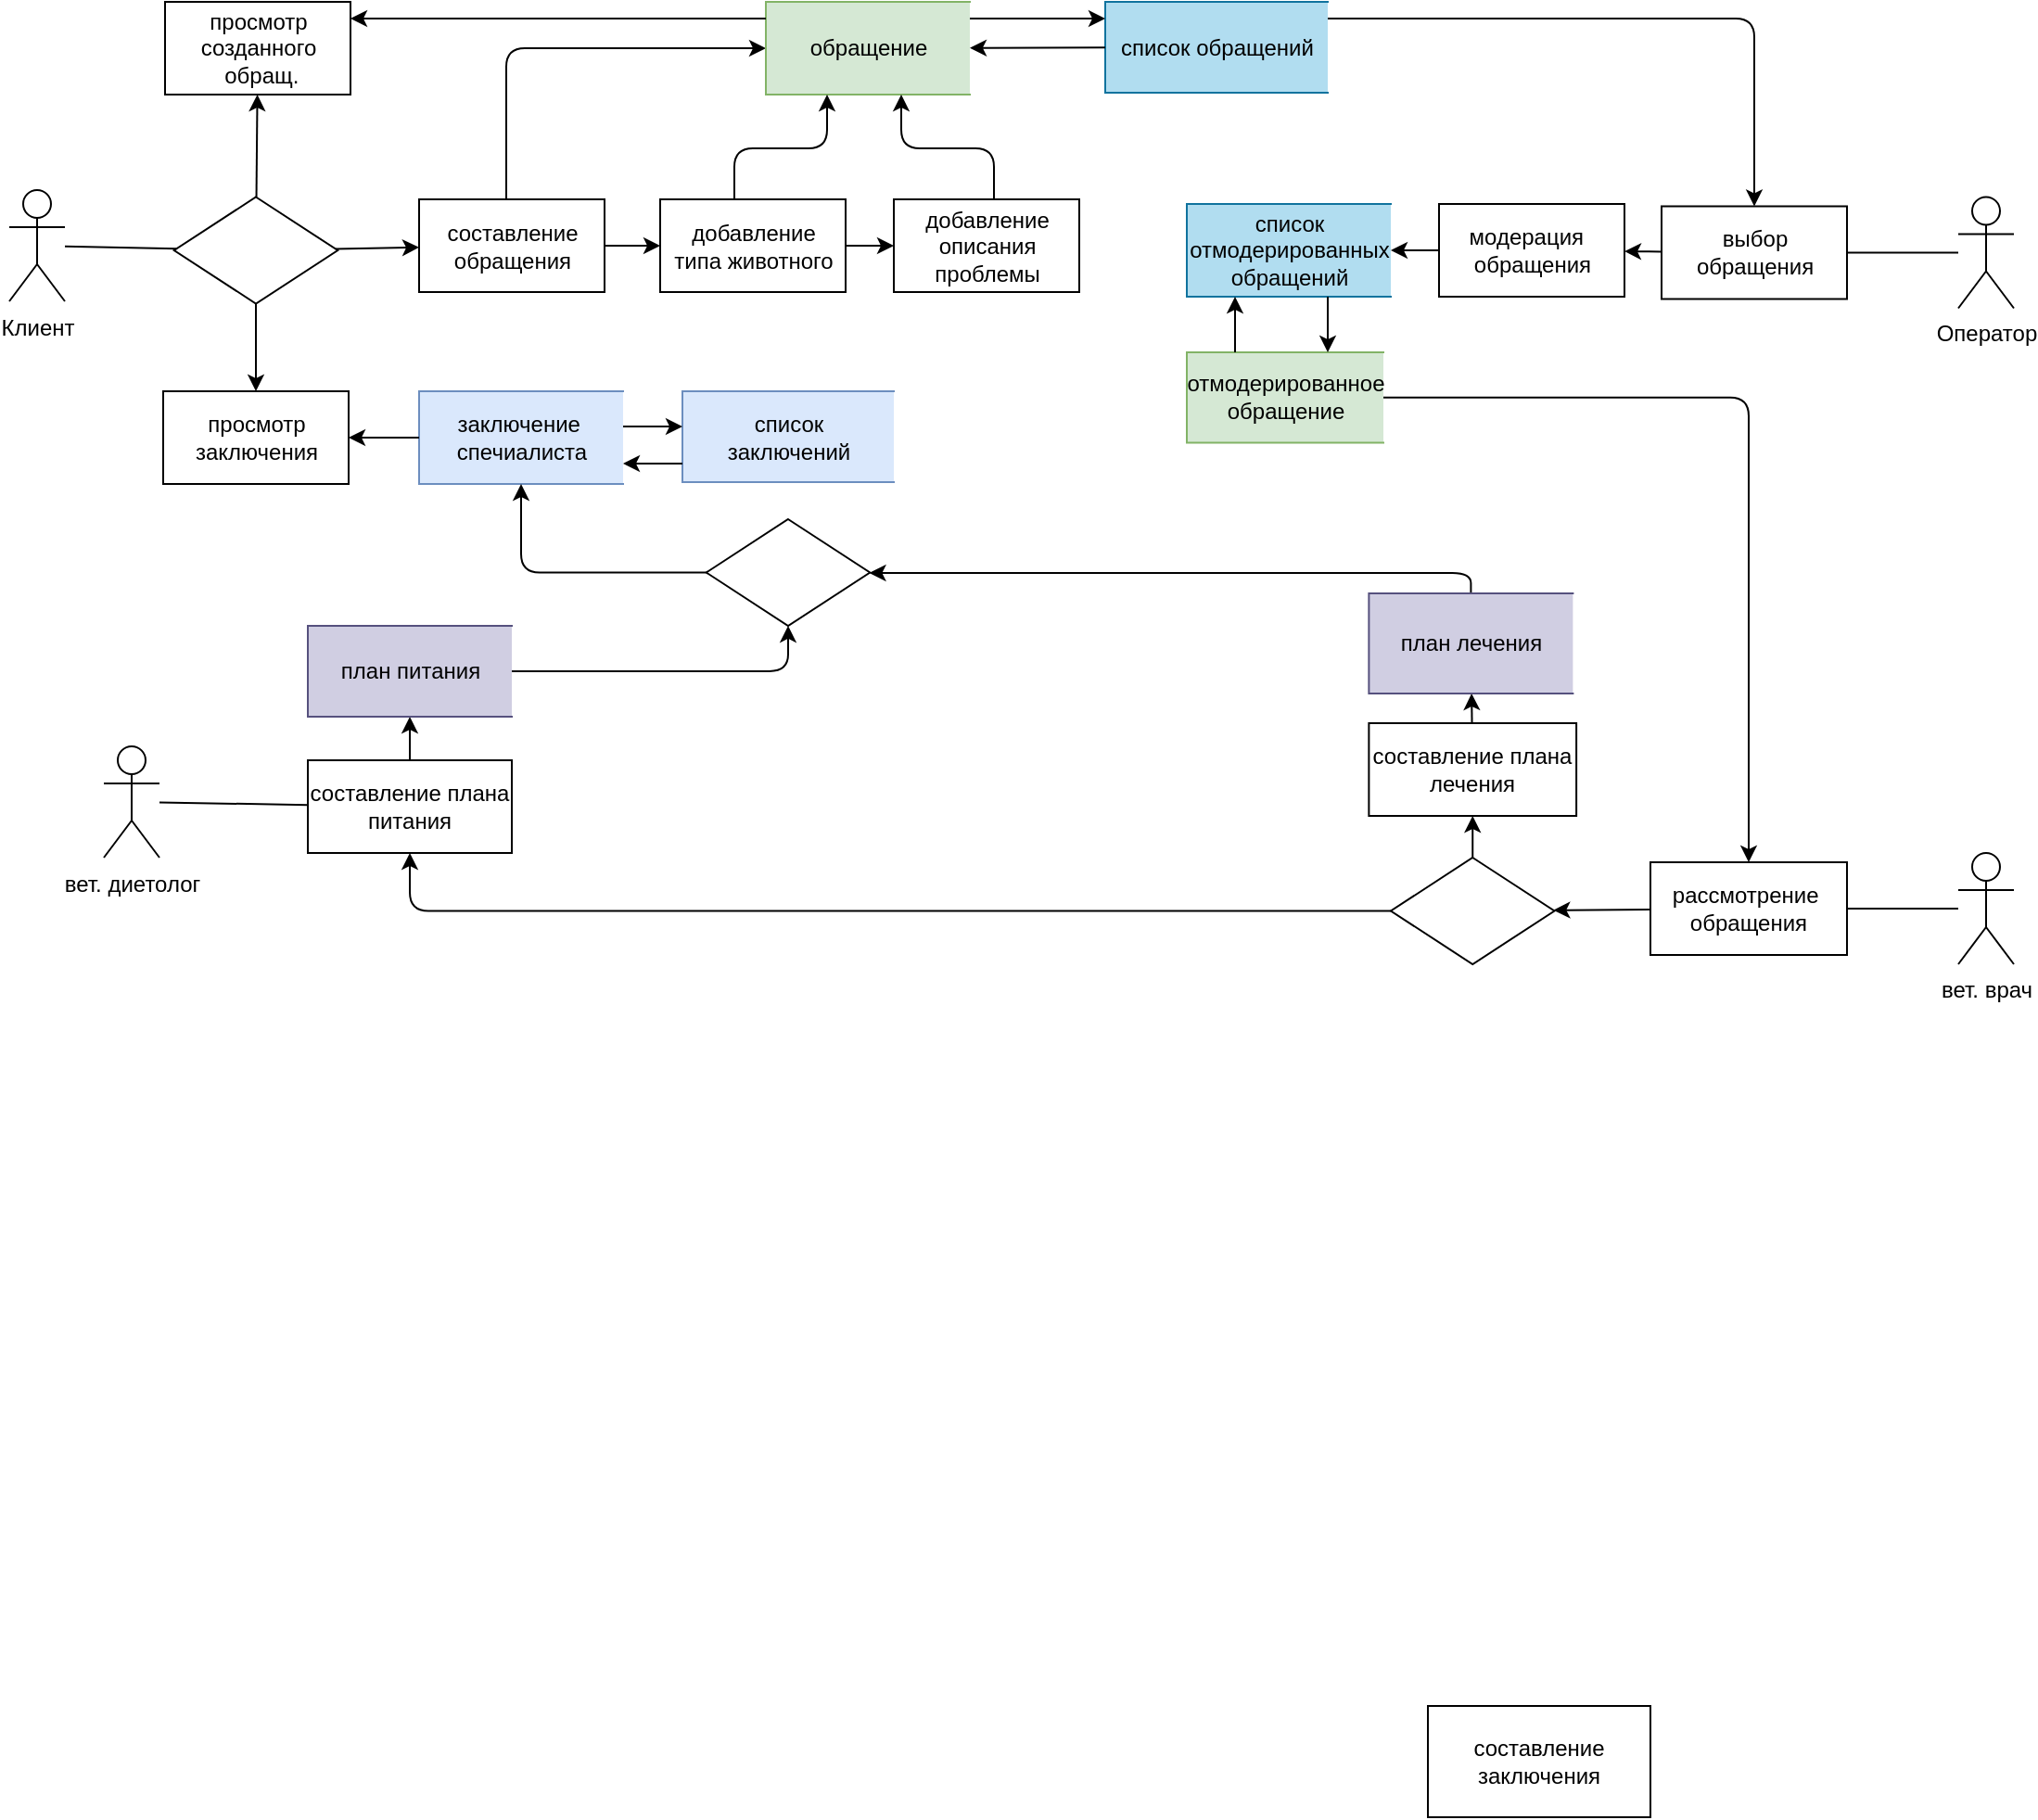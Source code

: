 <mxfile version="13.9.9" type="device"><diagram id="j2fxM-sFjxdly1YEMKlo" name="Страница 1"><mxGraphModel dx="2021" dy="528" grid="1" gridSize="10" guides="1" tooltips="1" connect="1" arrows="1" fold="1" page="1" pageScale="1" pageWidth="1169" pageHeight="1654" math="0" shadow="0"><root><mxCell id="0"/><mxCell id="1" parent="0"/><mxCell id="SkLQpkn3maGRPMSLVxLG-39" value="Клиент" style="shape=umlActor;verticalLabelPosition=bottom;verticalAlign=top;html=1;outlineConnect=0;" parent="1" vertex="1"><mxGeometry x="-41" y="102.5" width="30" height="60" as="geometry"/></mxCell><mxCell id="SkLQpkn3maGRPMSLVxLG-42" value="добавление&lt;br&gt;типа животного" style="html=1;dashed=0;whitespace=wrap;" parent="1" vertex="1"><mxGeometry x="310" y="107.5" width="100" height="50" as="geometry"/></mxCell><mxCell id="SkLQpkn3maGRPMSLVxLG-47" value="" style="endArrow=classic;html=1;" parent="1" source="SkLQpkn3maGRPMSLVxLG-40" target="SkLQpkn3maGRPMSLVxLG-42" edge="1"><mxGeometry width="50" height="50" relative="1" as="geometry"><mxPoint x="410" y="138.5" as="sourcePoint"/><mxPoint x="460" y="88.5" as="targetPoint"/></mxGeometry></mxCell><mxCell id="SkLQpkn3maGRPMSLVxLG-49" value="Оператор" style="shape=umlActor;verticalLabelPosition=bottom;verticalAlign=top;html=1;outlineConnect=0;" parent="1" vertex="1"><mxGeometry x="1010" y="106.25" width="30" height="60" as="geometry"/></mxCell><mxCell id="SkLQpkn3maGRPMSLVxLG-51" value="" style="endArrow=classic;html=1;edgeStyle=orthogonalEdgeStyle;" parent="1" source="SkLQpkn3maGRPMSLVxLG-40" target="INR5gjYaSOHBbctPgWJO-2" edge="1"><mxGeometry width="50" height="50" relative="1" as="geometry"><mxPoint x="411" y="201" as="sourcePoint"/><mxPoint x="496" y="201" as="targetPoint"/><Array as="points"><mxPoint x="227" y="26"/></Array></mxGeometry></mxCell><mxCell id="SkLQpkn3maGRPMSLVxLG-52" value="модерация&amp;nbsp;&amp;nbsp;&lt;br&gt;обращения" style="html=1;dashed=0;whitespace=wrap;" parent="1" vertex="1"><mxGeometry x="730" y="110" width="100" height="50" as="geometry"/></mxCell><mxCell id="SkLQpkn3maGRPMSLVxLG-57" value="" style="endArrow=none;html=1;endFill=0;" parent="1" source="SkLQpkn3maGRPMSLVxLG-49" target="INR5gjYaSOHBbctPgWJO-30" edge="1"><mxGeometry width="50" height="50" relative="1" as="geometry"><mxPoint x="980" y="136.25" as="sourcePoint"/><mxPoint x="940" y="150" as="targetPoint"/></mxGeometry></mxCell><mxCell id="SkLQpkn3maGRPMSLVxLG-71" value="вет. диетолог" style="shape=umlActor;verticalLabelPosition=bottom;verticalAlign=top;html=1;outlineConnect=0;" parent="1" vertex="1"><mxGeometry x="10" y="402.5" width="30" height="60" as="geometry"/></mxCell><mxCell id="zxGxXdGogj-dKgFZr41c-2" style="edgeStyle=orthogonalEdgeStyle;rounded=0;orthogonalLoop=1;jettySize=auto;html=1;endArrow=classic;endFill=1;" parent="1" source="SkLQpkn3maGRPMSLVxLG-74" target="INR5gjYaSOHBbctPgWJO-73" edge="1"><mxGeometry relative="1" as="geometry"><mxPoint x="250" y="400" as="targetPoint"/></mxGeometry></mxCell><mxCell id="SkLQpkn3maGRPMSLVxLG-74" value="составление плана питания" style="rounded=0;whiteSpace=wrap;html=1;" parent="1" vertex="1"><mxGeometry x="120" y="410" width="110" height="50" as="geometry"/></mxCell><mxCell id="SkLQpkn3maGRPMSLVxLG-85" value="" style="endArrow=none;html=1;endFill=0;" parent="1" source="SkLQpkn3maGRPMSLVxLG-71" target="SkLQpkn3maGRPMSLVxLG-74" edge="1"><mxGeometry width="50" height="50" relative="1" as="geometry"><mxPoint x="4.004" y="656.25" as="sourcePoint"/><mxPoint x="120" y="432.5" as="targetPoint"/></mxGeometry></mxCell><mxCell id="SkLQpkn3maGRPMSLVxLG-86" value="вет. врач" style="shape=umlActor;verticalLabelPosition=bottom;verticalAlign=top;html=1;outlineConnect=0;" parent="1" vertex="1"><mxGeometry x="1010" y="460" width="30" height="60" as="geometry"/></mxCell><mxCell id="SkLQpkn3maGRPMSLVxLG-88" value="составление заключения" style="rounded=0;whiteSpace=wrap;html=1;fillColor=#f8cecc;strokeColor=#b85450;" parent="1" vertex="1"><mxGeometry x="724" y="920" width="120" height="60" as="geometry"/></mxCell><mxCell id="SkLQpkn3maGRPMSLVxLG-89" value="составление плана лечения" style="rounded=0;whiteSpace=wrap;html=1;" parent="1" vertex="1"><mxGeometry x="692.19" y="390" width="111.87" height="50" as="geometry"/></mxCell><mxCell id="SkLQpkn3maGRPMSLVxLG-100" value="рассмотрение&amp;nbsp;&lt;br&gt;обращения" style="rounded=0;whiteSpace=wrap;html=1;" parent="1" vertex="1"><mxGeometry x="844" y="465" width="106" height="50" as="geometry"/></mxCell><mxCell id="SkLQpkn3maGRPMSLVxLG-102" value="составление заключения" style="rounded=0;whiteSpace=wrap;html=1;" parent="1" vertex="1"><mxGeometry x="724" y="920" width="120" height="60" as="geometry"/></mxCell><mxCell id="SkLQpkn3maGRPMSLVxLG-40" value="составление &lt;br&gt;обращения" style="html=1;dashed=0;whitespace=wrap;" parent="1" vertex="1"><mxGeometry x="180" y="107.5" width="100" height="50" as="geometry"/></mxCell><mxCell id="INR5gjYaSOHBbctPgWJO-2" value="обращение" style="html=1;dashed=0;whitespace=wrap;shape=partialRectangle;right=0;fillColor=#d5e8d4;strokeColor=#82b366;" vertex="1" parent="1"><mxGeometry x="367" y="1" width="110" height="50" as="geometry"/></mxCell><mxCell id="INR5gjYaSOHBbctPgWJO-3" value="добавление &lt;br&gt;описания &lt;br&gt;проблемы" style="html=1;dashed=0;whitespace=wrap;" vertex="1" parent="1"><mxGeometry x="436" y="107.5" width="100" height="50" as="geometry"/></mxCell><mxCell id="INR5gjYaSOHBbctPgWJO-4" value="" style="endArrow=classic;html=1;" edge="1" parent="1" source="SkLQpkn3maGRPMSLVxLG-42" target="INR5gjYaSOHBbctPgWJO-3"><mxGeometry width="50" height="50" relative="1" as="geometry"><mxPoint x="426" y="67.5" as="sourcePoint"/><mxPoint x="476" y="17.5" as="targetPoint"/></mxGeometry></mxCell><mxCell id="INR5gjYaSOHBbctPgWJO-5" value="" style="endArrow=classic;html=1;edgeStyle=orthogonalEdgeStyle;" edge="1" parent="1" source="SkLQpkn3maGRPMSLVxLG-42" target="INR5gjYaSOHBbctPgWJO-2"><mxGeometry width="50" height="50" relative="1" as="geometry"><mxPoint x="427" y="81" as="sourcePoint"/><mxPoint x="477" y="31" as="targetPoint"/><Array as="points"><mxPoint x="350" y="80"/><mxPoint x="400" y="80"/></Array></mxGeometry></mxCell><mxCell id="INR5gjYaSOHBbctPgWJO-9" value="" style="endArrow=classic;html=1;edgeStyle=orthogonalEdgeStyle;" edge="1" parent="1" source="INR5gjYaSOHBbctPgWJO-3" target="INR5gjYaSOHBbctPgWJO-2"><mxGeometry width="50" height="50" relative="1" as="geometry"><mxPoint x="607" y="62" as="sourcePoint"/><mxPoint x="657" y="12" as="targetPoint"/><Array as="points"><mxPoint x="490" y="80"/><mxPoint x="440" y="80"/></Array></mxGeometry></mxCell><mxCell id="INR5gjYaSOHBbctPgWJO-11" value="" style="shape=rhombus;html=1;dashed=0;whitespace=wrap;perimeter=rhombusPerimeter;" vertex="1" parent="1"><mxGeometry x="47.88" y="106.25" width="88.25" height="57.5" as="geometry"/></mxCell><mxCell id="INR5gjYaSOHBbctPgWJO-12" value="" style="endArrow=classic;html=1;" edge="1" parent="1" source="INR5gjYaSOHBbctPgWJO-11" target="SkLQpkn3maGRPMSLVxLG-40"><mxGeometry width="50" height="50" relative="1" as="geometry"><mxPoint x="349" y="176.5" as="sourcePoint"/><mxPoint x="399" y="126.5" as="targetPoint"/></mxGeometry></mxCell><mxCell id="INR5gjYaSOHBbctPgWJO-14" value="" style="endArrow=classic;html=1;edgeStyle=orthogonalEdgeStyle;" edge="1" parent="1" source="INR5gjYaSOHBbctPgWJO-2" target="INR5gjYaSOHBbctPgWJO-16"><mxGeometry width="50" height="50" relative="1" as="geometry"><mxPoint x="400" y="140" as="sourcePoint"/><mxPoint x="150" y="10" as="targetPoint"/><Array as="points"><mxPoint x="350" y="10"/><mxPoint x="350" y="10"/></Array></mxGeometry></mxCell><mxCell id="INR5gjYaSOHBbctPgWJO-16" value="просмотр &lt;br&gt;созданного&lt;br&gt;&amp;nbsp;обращ." style="html=1;dashed=0;whitespace=wrap;" vertex="1" parent="1"><mxGeometry x="43" y="1" width="100" height="50" as="geometry"/></mxCell><mxCell id="INR5gjYaSOHBbctPgWJO-17" value="" style="endArrow=classic;html=1;" edge="1" parent="1" source="INR5gjYaSOHBbctPgWJO-11" target="INR5gjYaSOHBbctPgWJO-16"><mxGeometry width="50" height="50" relative="1" as="geometry"><mxPoint x="350" y="180" as="sourcePoint"/><mxPoint x="400" y="130" as="targetPoint"/></mxGeometry></mxCell><mxCell id="INR5gjYaSOHBbctPgWJO-19" value="" style="endArrow=classic;html=1;" edge="1" parent="1" source="INR5gjYaSOHBbctPgWJO-11" target="INR5gjYaSOHBbctPgWJO-20"><mxGeometry width="50" height="50" relative="1" as="geometry"><mxPoint x="350" y="180" as="sourcePoint"/><mxPoint x="200" y="200" as="targetPoint"/></mxGeometry></mxCell><mxCell id="INR5gjYaSOHBbctPgWJO-20" value="просмотр&lt;br&gt;заключения" style="html=1;dashed=0;whitespace=wrap;" vertex="1" parent="1"><mxGeometry x="42" y="211" width="100" height="50" as="geometry"/></mxCell><mxCell id="INR5gjYaSOHBbctPgWJO-22" value="" style="endArrow=none;html=1;endFill=0;" edge="1" parent="1" source="SkLQpkn3maGRPMSLVxLG-39" target="INR5gjYaSOHBbctPgWJO-11"><mxGeometry width="50" height="50" relative="1" as="geometry"><mxPoint x="349" y="146.5" as="sourcePoint"/><mxPoint x="399" y="96.5" as="targetPoint"/></mxGeometry></mxCell><mxCell id="INR5gjYaSOHBbctPgWJO-23" value="заключение&amp;nbsp;&lt;br&gt;спечиалиста" style="html=1;dashed=0;whitespace=wrap;shape=partialRectangle;right=0;fillColor=#dae8fc;strokeColor=#6c8ebf;" vertex="1" parent="1"><mxGeometry x="180" y="211" width="110" height="50" as="geometry"/></mxCell><mxCell id="INR5gjYaSOHBbctPgWJO-24" value="" style="endArrow=classic;html=1;" edge="1" parent="1" source="INR5gjYaSOHBbctPgWJO-23" target="INR5gjYaSOHBbctPgWJO-20"><mxGeometry width="50" height="50" relative="1" as="geometry"><mxPoint x="350" y="250" as="sourcePoint"/><mxPoint x="400" y="200" as="targetPoint"/></mxGeometry></mxCell><mxCell id="INR5gjYaSOHBbctPgWJO-30" value="выбор &lt;br&gt;обращения" style="html=1;dashed=0;whitespace=wrap;" vertex="1" parent="1"><mxGeometry x="850" y="111.25" width="100" height="50" as="geometry"/></mxCell><mxCell id="INR5gjYaSOHBbctPgWJO-31" value="список обращений" style="html=1;dashed=0;whitespace=wrap;shape=partialRectangle;right=0;fillColor=#b1ddf0;strokeColor=#10739e;" vertex="1" parent="1"><mxGeometry x="550" y="1" width="120" height="49" as="geometry"/></mxCell><mxCell id="INR5gjYaSOHBbctPgWJO-32" value="" style="endArrow=classic;html=1;edgeStyle=orthogonalEdgeStyle;" edge="1" parent="1" source="INR5gjYaSOHBbctPgWJO-2" target="INR5gjYaSOHBbctPgWJO-31"><mxGeometry width="50" height="50" relative="1" as="geometry"><mxPoint x="680" y="140" as="sourcePoint"/><mxPoint x="730" y="90" as="targetPoint"/><Array as="points"><mxPoint x="530" y="10"/><mxPoint x="530" y="10"/></Array></mxGeometry></mxCell><mxCell id="INR5gjYaSOHBbctPgWJO-33" value="" style="endArrow=classic;html=1;" edge="1" parent="1" source="INR5gjYaSOHBbctPgWJO-31" target="INR5gjYaSOHBbctPgWJO-2"><mxGeometry width="50" height="50" relative="1" as="geometry"><mxPoint x="730" y="90" as="sourcePoint"/><mxPoint x="680" y="140" as="targetPoint"/></mxGeometry></mxCell><mxCell id="INR5gjYaSOHBbctPgWJO-34" value="" style="endArrow=classic;html=1;edgeStyle=orthogonalEdgeStyle;" edge="1" parent="1" source="INR5gjYaSOHBbctPgWJO-31" target="INR5gjYaSOHBbctPgWJO-30"><mxGeometry width="50" height="50" relative="1" as="geometry"><mxPoint x="680" y="140" as="sourcePoint"/><mxPoint x="730" y="90" as="targetPoint"/><Array as="points"><mxPoint x="900" y="10"/></Array></mxGeometry></mxCell><mxCell id="INR5gjYaSOHBbctPgWJO-35" value="" style="endArrow=classic;html=1;" edge="1" parent="1" source="INR5gjYaSOHBbctPgWJO-30" target="SkLQpkn3maGRPMSLVxLG-52"><mxGeometry width="50" height="50" relative="1" as="geometry"><mxPoint x="680" y="140" as="sourcePoint"/><mxPoint x="730" y="90" as="targetPoint"/></mxGeometry></mxCell><mxCell id="INR5gjYaSOHBbctPgWJO-53" value="отмодерированное&lt;br&gt;обращение" style="html=1;dashed=0;whitespace=wrap;shape=partialRectangle;right=0;fillColor=#d5e8d4;strokeColor=#82b366;" vertex="1" parent="1"><mxGeometry x="594" y="190" width="106" height="48.75" as="geometry"/></mxCell><mxCell id="INR5gjYaSOHBbctPgWJO-54" value="список&lt;br&gt;отмодерированных&lt;br&gt;обращений" style="html=1;dashed=0;whitespace=wrap;shape=partialRectangle;right=0;fillColor=#b1ddf0;strokeColor=#10739e;" vertex="1" parent="1"><mxGeometry x="594" y="110" width="110" height="50" as="geometry"/></mxCell><mxCell id="INR5gjYaSOHBbctPgWJO-55" value="" style="endArrow=classic;html=1;" edge="1" parent="1" source="SkLQpkn3maGRPMSLVxLG-52" target="INR5gjYaSOHBbctPgWJO-54"><mxGeometry width="50" height="50" relative="1" as="geometry"><mxPoint x="830" y="190" as="sourcePoint"/><mxPoint x="880" y="140" as="targetPoint"/></mxGeometry></mxCell><mxCell id="INR5gjYaSOHBbctPgWJO-56" value="" style="endArrow=classic;html=1;edgeStyle=orthogonalEdgeStyle;" edge="1" parent="1" source="INR5gjYaSOHBbctPgWJO-53" target="INR5gjYaSOHBbctPgWJO-54"><mxGeometry width="50" height="50" relative="1" as="geometry"><mxPoint x="760" y="190" as="sourcePoint"/><mxPoint x="810" y="140" as="targetPoint"/><Array as="points"><mxPoint x="620" y="175"/><mxPoint x="620" y="175"/></Array></mxGeometry></mxCell><mxCell id="INR5gjYaSOHBbctPgWJO-57" value="" style="endArrow=classic;html=1;edgeStyle=orthogonalEdgeStyle;" edge="1" parent="1" source="INR5gjYaSOHBbctPgWJO-54" target="INR5gjYaSOHBbctPgWJO-53"><mxGeometry width="50" height="50" relative="1" as="geometry"><mxPoint x="810" y="140" as="sourcePoint"/><mxPoint x="760" y="190" as="targetPoint"/><Array as="points"><mxPoint x="670" y="175"/><mxPoint x="670" y="175"/></Array></mxGeometry></mxCell><mxCell id="INR5gjYaSOHBbctPgWJO-58" value="" style="endArrow=none;html=1;endFill=0;" edge="1" parent="1" source="SkLQpkn3maGRPMSLVxLG-86" target="SkLQpkn3maGRPMSLVxLG-100"><mxGeometry width="50" height="50" relative="1" as="geometry"><mxPoint x="770" y="430" as="sourcePoint"/><mxPoint x="820" y="380" as="targetPoint"/></mxGeometry></mxCell><mxCell id="INR5gjYaSOHBbctPgWJO-59" value="" style="endArrow=classic;html=1;edgeStyle=orthogonalEdgeStyle;" edge="1" parent="1" source="INR5gjYaSOHBbctPgWJO-53" target="SkLQpkn3maGRPMSLVxLG-100"><mxGeometry width="50" height="50" relative="1" as="geometry"><mxPoint x="770" y="290" as="sourcePoint"/><mxPoint x="820" y="240" as="targetPoint"/></mxGeometry></mxCell><mxCell id="INR5gjYaSOHBbctPgWJO-60" value="" style="shape=rhombus;html=1;dashed=0;whitespace=wrap;perimeter=rhombusPerimeter;" vertex="1" parent="1"><mxGeometry x="704" y="462.5" width="88.25" height="57.5" as="geometry"/></mxCell><mxCell id="INR5gjYaSOHBbctPgWJO-61" value="" style="endArrow=classic;html=1;edgeStyle=orthogonalEdgeStyle;" edge="1" parent="1" source="INR5gjYaSOHBbctPgWJO-60" target="SkLQpkn3maGRPMSLVxLG-74"><mxGeometry width="50" height="50" relative="1" as="geometry"><mxPoint x="300" y="570" as="sourcePoint"/><mxPoint x="175" y="460" as="targetPoint"/></mxGeometry></mxCell><mxCell id="INR5gjYaSOHBbctPgWJO-62" value="" style="endArrow=classic;html=1;" edge="1" parent="1" source="SkLQpkn3maGRPMSLVxLG-100" target="INR5gjYaSOHBbctPgWJO-60"><mxGeometry width="50" height="50" relative="1" as="geometry"><mxPoint x="570" y="570" as="sourcePoint"/><mxPoint x="620" y="520" as="targetPoint"/></mxGeometry></mxCell><mxCell id="INR5gjYaSOHBbctPgWJO-63" value="" style="endArrow=classic;html=1;" edge="1" parent="1" source="INR5gjYaSOHBbctPgWJO-60" target="SkLQpkn3maGRPMSLVxLG-89"><mxGeometry width="50" height="50" relative="1" as="geometry"><mxPoint x="570" y="570" as="sourcePoint"/><mxPoint x="620" y="520" as="targetPoint"/></mxGeometry></mxCell><mxCell id="INR5gjYaSOHBbctPgWJO-64" value="" style="endArrow=classic;html=1;" edge="1" parent="1" source="SkLQpkn3maGRPMSLVxLG-89" target="INR5gjYaSOHBbctPgWJO-75"><mxGeometry width="50" height="50" relative="1" as="geometry"><mxPoint x="570" y="570" as="sourcePoint"/><mxPoint x="660" y="390" as="targetPoint"/></mxGeometry></mxCell><mxCell id="INR5gjYaSOHBbctPgWJO-65" value="" style="shape=rhombus;html=1;dashed=0;whitespace=wrap;perimeter=rhombusPerimeter;" vertex="1" parent="1"><mxGeometry x="334.87" y="280" width="88.25" height="57.5" as="geometry"/></mxCell><mxCell id="INR5gjYaSOHBbctPgWJO-67" value="список&lt;br&gt;заключений" style="html=1;dashed=0;whitespace=wrap;shape=partialRectangle;right=0;fillColor=#dae8fc;strokeColor=#6c8ebf;" vertex="1" parent="1"><mxGeometry x="322" y="211" width="114" height="49" as="geometry"/></mxCell><mxCell id="INR5gjYaSOHBbctPgWJO-68" value="" style="endArrow=classic;html=1;edgeStyle=orthogonalEdgeStyle;" edge="1" parent="1" source="INR5gjYaSOHBbctPgWJO-23" target="INR5gjYaSOHBbctPgWJO-67"><mxGeometry width="50" height="50" relative="1" as="geometry"><mxPoint x="420" y="250" as="sourcePoint"/><mxPoint x="470" y="200" as="targetPoint"/><Array as="points"><mxPoint x="300" y="230"/><mxPoint x="300" y="230"/></Array></mxGeometry></mxCell><mxCell id="INR5gjYaSOHBbctPgWJO-69" value="" style="endArrow=classic;html=1;edgeStyle=orthogonalEdgeStyle;" edge="1" parent="1" source="INR5gjYaSOHBbctPgWJO-67" target="INR5gjYaSOHBbctPgWJO-23"><mxGeometry width="50" height="50" relative="1" as="geometry"><mxPoint x="420" y="250" as="sourcePoint"/><mxPoint x="470" y="200" as="targetPoint"/><Array as="points"><mxPoint x="320" y="250"/><mxPoint x="320" y="250"/></Array></mxGeometry></mxCell><mxCell id="INR5gjYaSOHBbctPgWJO-70" value="" style="endArrow=classic;html=1;edgeStyle=orthogonalEdgeStyle;" edge="1" parent="1" source="INR5gjYaSOHBbctPgWJO-65" target="INR5gjYaSOHBbctPgWJO-23"><mxGeometry width="50" height="50" relative="1" as="geometry"><mxPoint x="420" y="350" as="sourcePoint"/><mxPoint x="330" y="283" as="targetPoint"/></mxGeometry></mxCell><mxCell id="INR5gjYaSOHBbctPgWJO-71" value="" style="endArrow=classic;html=1;edgeStyle=orthogonalEdgeStyle;" edge="1" parent="1" source="INR5gjYaSOHBbctPgWJO-73" target="INR5gjYaSOHBbctPgWJO-65"><mxGeometry width="50" height="50" relative="1" as="geometry"><mxPoint x="285" y="390" as="sourcePoint"/><mxPoint x="470" y="300" as="targetPoint"/><Array as="points"><mxPoint x="379" y="362"/></Array></mxGeometry></mxCell><mxCell id="INR5gjYaSOHBbctPgWJO-72" value="" style="endArrow=classic;html=1;edgeStyle=orthogonalEdgeStyle;" edge="1" parent="1" source="INR5gjYaSOHBbctPgWJO-75" target="INR5gjYaSOHBbctPgWJO-65"><mxGeometry width="50" height="50" relative="1" as="geometry"><mxPoint x="770" y="309" as="sourcePoint"/><mxPoint x="440" y="400" as="targetPoint"/><Array as="points"><mxPoint x="747" y="309"/></Array></mxGeometry></mxCell><mxCell id="INR5gjYaSOHBbctPgWJO-73" value="план питания" style="html=1;dashed=0;whitespace=wrap;shape=partialRectangle;right=0;fillColor=#d0cee2;strokeColor=#56517e;" vertex="1" parent="1"><mxGeometry x="120" y="337.5" width="110" height="49" as="geometry"/></mxCell><mxCell id="INR5gjYaSOHBbctPgWJO-75" value="план лечения" style="html=1;dashed=0;whitespace=wrap;shape=partialRectangle;right=0;fillColor=#d0cee2;strokeColor=#56517e;" vertex="1" parent="1"><mxGeometry x="692.19" y="320" width="110" height="54" as="geometry"/></mxCell></root></mxGraphModel></diagram></mxfile>